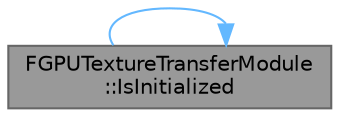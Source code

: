 digraph "FGPUTextureTransferModule::IsInitialized"
{
 // INTERACTIVE_SVG=YES
 // LATEX_PDF_SIZE
  bgcolor="transparent";
  edge [fontname=Helvetica,fontsize=10,labelfontname=Helvetica,labelfontsize=10];
  node [fontname=Helvetica,fontsize=10,shape=box,height=0.2,width=0.4];
  rankdir="LR";
  Node1 [id="Node000001",label="FGPUTextureTransferModule\l::IsInitialized",height=0.2,width=0.4,color="gray40", fillcolor="grey60", style="filled", fontcolor="black",tooltip="Returns whether the DVP library was loaded and initialized."];
  Node1 -> Node1 [id="edge1_Node000001_Node000001",color="steelblue1",style="solid",tooltip=" "];
}
